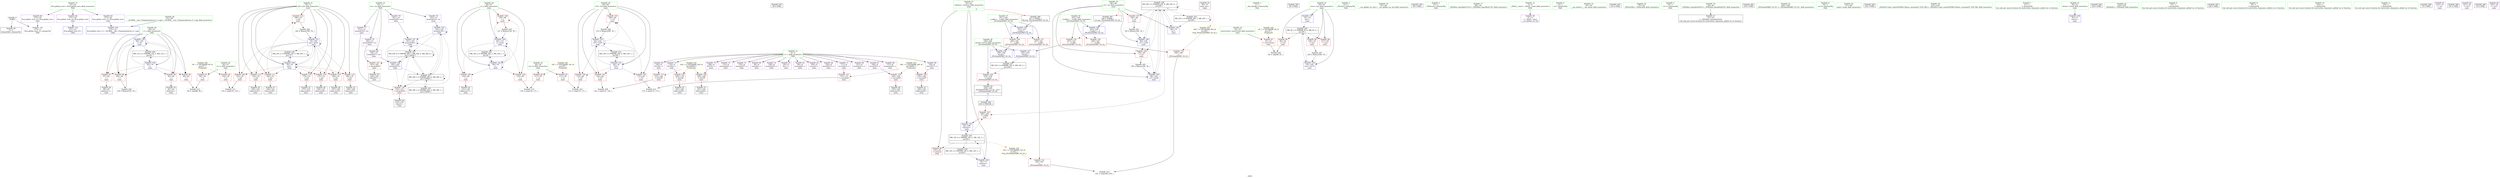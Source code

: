 digraph "SVFG" {
	label="SVFG";

	Node0x5632df4bfc20 [shape=record,color=grey,label="{NodeID: 0\nNullPtr}"];
	Node0x5632df4bfc20 -> Node0x5632df4dbdc0[style=solid];
	Node0x5632df4bfc20 -> Node0x5632df4e2c80[style=solid];
	Node0x5632df4dc570 [shape=record,color=red,label="{NodeID: 97\n97\<--60\n\<--i\nmain\n}"];
	Node0x5632df4dc570 -> Node0x5632df4dc160[style=solid];
	Node0x5632df4da710 [shape=record,color=green,label="{NodeID: 14\n10\<--11\nvis\<--vis_field_insensitive\nGlob }"];
	Node0x5632df4da710 -> Node0x5632df4deb80[style=solid];
	Node0x5632df4da710 -> Node0x5632df4dec50[style=solid];
	Node0x5632df4da710 -> Node0x5632df4ded20[style=solid];
	Node0x5632df4da710 -> Node0x5632df4dedf0[style=solid];
	Node0x5632df4da710 -> Node0x5632df4deec0[style=solid];
	Node0x5632df4dd0d0 [shape=record,color=red,label="{NodeID: 111\n145\<--70\n\<--j22\nmain\n}"];
	Node0x5632df4dd0d0 -> Node0x5632df4dc3d0[style=solid];
	Node0x5632df4db310 [shape=record,color=green,label="{NodeID: 28\n64\<--65\ni10\<--i10_field_insensitive\nmain\n}"];
	Node0x5632df4db310 -> Node0x5632df4dc7e0[style=solid];
	Node0x5632df4db310 -> Node0x5632df4dc8b0[style=solid];
	Node0x5632df4db310 -> Node0x5632df4dc980[style=solid];
	Node0x5632df4db310 -> Node0x5632df4dca50[style=solid];
	Node0x5632df4db310 -> Node0x5632df4e3190[style=solid];
	Node0x5632df4db310 -> Node0x5632df4e3b50[style=solid];
	Node0x5632df507060 [shape=record,color=black,label="{NodeID: 291\n84 = PHI()\n}"];
	Node0x5632df4e7e90 [shape=record,color=grey,label="{NodeID: 208\n143 = cmp(141, 142, )\n}"];
	Node0x5632df4e2400 [shape=record,color=red,label="{NodeID: 125\n206\<--203\n\<--call63\nmain\n}"];
	Node0x5632df4e2400 -> Node0x5632df4e3a80[style=solid];
	Node0x5632df4dbfc0 [shape=record,color=black,label="{NodeID: 42\n49\<--73\nmain_ret\<--\nmain\n}"];
	Node0x5632df4e2ff0 [shape=record,color=blue,label="{NodeID: 139\n60\<--104\ni\<--inc\nmain\n}"];
	Node0x5632df4e2ff0 -> Node0x5632df4dfb80[style=dashed];
	Node0x5632df4e2ff0 -> Node0x5632df4dc4a0[style=dashed];
	Node0x5632df4e2ff0 -> Node0x5632df4dc570[style=dashed];
	Node0x5632df4e2ff0 -> Node0x5632df4dc640[style=dashed];
	Node0x5632df4e2ff0 -> Node0x5632df4e2ff0[style=dashed];
	Node0x5632df4e2ff0 -> Node0x5632df4f3600[style=dashed];
	Node0x5632df4ddb40 [shape=record,color=black,label="{NodeID: 56\n187\<--186\nidxprom53\<--\nmain\n}"];
	Node0x5632df4e3b50 [shape=record,color=blue,label="{NodeID: 153\n64\<--210\ni10\<--inc65\nmain\n}"];
	Node0x5632df4e3b50 -> Node0x5632df4dc7e0[style=dashed];
	Node0x5632df4e3b50 -> Node0x5632df4dc8b0[style=dashed];
	Node0x5632df4e3b50 -> Node0x5632df4dc980[style=dashed];
	Node0x5632df4e3b50 -> Node0x5632df4dca50[style=dashed];
	Node0x5632df4e3b50 -> Node0x5632df4e3b50[style=dashed];
	Node0x5632df4e3b50 -> Node0x5632df4f4000[style=dashed];
	Node0x5632df4de6a0 [shape=record,color=purple,label="{NodeID: 70\n170\<--8\narrayidx42\<--v\nmain\n}"];
	Node0x5632df4df200 [shape=record,color=purple,label="{NodeID: 84\n271\<--20\nllvm.global_ctors_0\<--llvm.global_ctors\nGlob }"];
	Node0x5632df4df200 -> Node0x5632df4e2a80[style=solid];
	Node0x5632df4c02e0 [shape=record,color=green,label="{NodeID: 1\n7\<--1\n__dso_handle\<--dummyObj\nGlob }"];
	Node0x5632df4dc640 [shape=record,color=red,label="{NodeID: 98\n103\<--60\n\<--i\nmain\n}"];
	Node0x5632df4dc640 -> Node0x5632df4e0870[style=solid];
	Node0x5632df4da7a0 [shape=record,color=green,label="{NodeID: 15\n20\<--24\nllvm.global_ctors\<--llvm.global_ctors_field_insensitive\nGlob }"];
	Node0x5632df4da7a0 -> Node0x5632df4df200[style=solid];
	Node0x5632df4da7a0 -> Node0x5632df4df300[style=solid];
	Node0x5632df4da7a0 -> Node0x5632df4df400[style=solid];
	Node0x5632df4dd1a0 [shape=record,color=red,label="{NodeID: 112\n155\<--70\n\<--j22\nmain\n}"];
	Node0x5632df4dd1a0 -> Node0x5632df4dd660[style=solid];
	Node0x5632df4db3e0 [shape=record,color=green,label="{NodeID: 29\n66\<--67\nj\<--j_field_insensitive\nmain\n}"];
	Node0x5632df4db3e0 -> Node0x5632df4dcb20[style=solid];
	Node0x5632df4db3e0 -> Node0x5632df4dcbf0[style=solid];
	Node0x5632df4db3e0 -> Node0x5632df4dccc0[style=solid];
	Node0x5632df4db3e0 -> Node0x5632df4e3260[style=solid];
	Node0x5632df4db3e0 -> Node0x5632df4e3400[style=solid];
	Node0x5632df5071c0 [shape=record,color=black,label="{NodeID: 292\n85 = PHI()\n}"];
	Node0x5632df4e8010 [shape=record,color=grey,label="{NodeID: 209\n82 = cmp(80, 81, )\n}"];
	Node0x5632df4e24d0 [shape=record,color=red,label="{NodeID: 126\n259\<--239\n\<--retval\n_ZSt3maxIiERKT_S2_S2_\n}"];
	Node0x5632df4e24d0 -> Node0x5632df4ddce0[style=solid];
	Node0x5632df4dc090 [shape=record,color=black,label="{NodeID: 43\n93\<--92\nidxprom\<--\nmain\n}"];
	Node0x5632df4e30c0 [shape=record,color=blue,label="{NodeID: 140\n62\<--73\nsolution\<--\nmain\n}"];
	Node0x5632df4e30c0 -> Node0x5632df4ef500[style=dashed];
	Node0x5632df4ddc10 [shape=record,color=black,label="{NodeID: 57\n191\<--190\nidxprom56\<--\nmain\n}"];
	Node0x5632df4f5e00 [shape=record,color=black,label="{NodeID: 237\nMR_32V_3 = PHI(MR_32V_4, MR_32V_2, )\npts\{240 \}\n}"];
	Node0x5632df4f5e00 -> Node0x5632df4e24d0[style=dashed];
	Node0x5632df4e3c20 [shape=record,color=blue,label="{NodeID: 154\n54\<--229\ntest\<--inc73\nmain\n}"];
	Node0x5632df4e3c20 -> Node0x5632df4f3100[style=dashed];
	Node0x5632df4de770 [shape=record,color=purple,label="{NodeID: 71\n171\<--8\nsecond43\<--v\nmain\n}"];
	Node0x5632df4de770 -> Node0x5632df4e20c0[style=solid];
	Node0x5632df4df300 [shape=record,color=purple,label="{NodeID: 85\n272\<--20\nllvm.global_ctors_1\<--llvm.global_ctors\nGlob }"];
	Node0x5632df4df300 -> Node0x5632df4e2b80[style=solid];
	Node0x5632df4c0370 [shape=record,color=green,label="{NodeID: 2\n12\<--1\n_ZSt3cin\<--dummyObj\nGlob }"];
	Node0x5632df4dc710 [shape=record,color=red,label="{NodeID: 99\n223\<--62\n\<--solution\nmain\n}"];
	Node0x5632df4da860 [shape=record,color=green,label="{NodeID: 16\n25\<--26\n__cxx_global_var_init\<--__cxx_global_var_init_field_insensitive\n}"];
	Node0x5632df4dd270 [shape=record,color=red,label="{NodeID: 113\n168\<--70\n\<--j22\nmain\n}"];
	Node0x5632df4dd270 -> Node0x5632df4dd800[style=solid];
	Node0x5632df4db4b0 [shape=record,color=green,label="{NodeID: 30\n68\<--69\ncrt\<--crt_field_insensitive\nmain\n|{|<s5>8}}"];
	Node0x5632df4db4b0 -> Node0x5632df4dcd90[style=solid];
	Node0x5632df4db4b0 -> Node0x5632df4dce60[style=solid];
	Node0x5632df4db4b0 -> Node0x5632df4e34d0[style=solid];
	Node0x5632df4db4b0 -> Node0x5632df4e3740[style=solid];
	Node0x5632df4db4b0 -> Node0x5632df4e38e0[style=solid];
	Node0x5632df4db4b0:s5 -> Node0x5632df506810[style=solid,color=red];
	Node0x5632df507290 [shape=record,color=black,label="{NodeID: 293\n96 = PHI()\n}"];
	Node0x5632df4e8190 [shape=record,color=grey,label="{NodeID: 210\n112 = cmp(110, 111, )\n}"];
	Node0x5632df4e25a0 [shape=record,color=red,label="{NodeID: 127\n247\<--241\n\<--__a.addr\n_ZSt3maxIiERKT_S2_S2_\n}"];
	Node0x5632df4e25a0 -> Node0x5632df4e28e0[style=solid];
	Node0x5632df4dc160 [shape=record,color=black,label="{NodeID: 44\n98\<--97\nidxprom7\<--\nmain\n}"];
	Node0x5632df4e3190 [shape=record,color=blue,label="{NodeID: 141\n64\<--78\ni10\<--\nmain\n}"];
	Node0x5632df4e3190 -> Node0x5632df4dc7e0[style=dashed];
	Node0x5632df4e3190 -> Node0x5632df4dc8b0[style=dashed];
	Node0x5632df4e3190 -> Node0x5632df4dc980[style=dashed];
	Node0x5632df4e3190 -> Node0x5632df4dca50[style=dashed];
	Node0x5632df4e3190 -> Node0x5632df4e3b50[style=dashed];
	Node0x5632df4e3190 -> Node0x5632df4f4000[style=dashed];
	Node0x5632df4ddce0 [shape=record,color=black,label="{NodeID: 58\n236\<--259\n_ZSt3maxIiERKT_S2_S2__ret\<--\n_ZSt3maxIiERKT_S2_S2_\n|{<s0>8}}"];
	Node0x5632df4ddce0:s0 -> Node0x5632df5073c0[style=solid,color=blue];
	Node0x5632df4f6300 [shape=record,color=black,label="{NodeID: 238\nMR_20V_5 = PHI(MR_20V_9, MR_20V_4, )\npts\{69 \}\n|{|<s8>8}}"];
	Node0x5632df4f6300 -> Node0x5632df4dcd90[style=dashed];
	Node0x5632df4f6300 -> Node0x5632df4dce60[style=dashed];
	Node0x5632df4f6300 -> Node0x5632df4e2400[style=dashed];
	Node0x5632df4f6300 -> Node0x5632df4e34d0[style=dashed];
	Node0x5632df4f6300 -> Node0x5632df4e3740[style=dashed];
	Node0x5632df4f6300 -> Node0x5632df4e38e0[style=dashed];
	Node0x5632df4f6300 -> Node0x5632df4f4a00[style=dashed];
	Node0x5632df4f6300 -> Node0x5632df4f6300[style=dashed];
	Node0x5632df4f6300:s8 -> Node0x5632df4f9090[style=dashed,color=red];
	Node0x5632df4e3cf0 [shape=record,color=blue,label="{NodeID: 155\n241\<--237\n__a.addr\<--__a\n_ZSt3maxIiERKT_S2_S2_\n}"];
	Node0x5632df4e3cf0 -> Node0x5632df4e25a0[style=dashed];
	Node0x5632df4e3cf0 -> Node0x5632df4e2670[style=dashed];
	Node0x5632df4de840 [shape=record,color=purple,label="{NodeID: 72\n178\<--8\narrayidx47\<--v\nmain\n}"];
	Node0x5632df4f8df0 [shape=record,color=yellow,style=double,label="{NodeID: 252\n24V_1 = ENCHI(MR_24V_0)\npts\{90000 \}\nFun[main]}"];
	Node0x5632df4f8df0 -> Node0x5632df4e1d80[style=dashed];
	Node0x5632df4f8df0 -> Node0x5632df4e2190[style=dashed];
	Node0x5632df4f8df0 -> Node0x5632df4e2330[style=dashed];
	Node0x5632df4df400 [shape=record,color=purple,label="{NodeID: 86\n273\<--20\nllvm.global_ctors_2\<--llvm.global_ctors\nGlob }"];
	Node0x5632df4df400 -> Node0x5632df4e2c80[style=solid];
	Node0x5632df4c0070 [shape=record,color=green,label="{NodeID: 3\n13\<--1\n_ZSt4cout\<--dummyObj\nGlob }"];
	Node0x5632df4dc7e0 [shape=record,color=red,label="{NodeID: 100\n110\<--64\n\<--i10\nmain\n}"];
	Node0x5632df4dc7e0 -> Node0x5632df4e8190[style=solid];
	Node0x5632df4da960 [shape=record,color=green,label="{NodeID: 17\n29\<--30\n_ZNSt8ios_base4InitC1Ev\<--_ZNSt8ios_base4InitC1Ev_field_insensitive\n}"];
	Node0x5632df4dd340 [shape=record,color=red,label="{NodeID: 114\n176\<--70\n\<--j22\nmain\n}"];
	Node0x5632df4dd340 -> Node0x5632df4dd8d0[style=solid];
	Node0x5632df4db580 [shape=record,color=green,label="{NodeID: 31\n70\<--71\nj22\<--j22_field_insensitive\nmain\n}"];
	Node0x5632df4db580 -> Node0x5632df4dcf30[style=solid];
	Node0x5632df4db580 -> Node0x5632df4dd000[style=solid];
	Node0x5632df4db580 -> Node0x5632df4dd0d0[style=solid];
	Node0x5632df4db580 -> Node0x5632df4dd1a0[style=solid];
	Node0x5632df4db580 -> Node0x5632df4dd270[style=solid];
	Node0x5632df4db580 -> Node0x5632df4dd340[style=solid];
	Node0x5632df4db580 -> Node0x5632df4dd410[style=solid];
	Node0x5632df4db580 -> Node0x5632df4e1cb0[style=solid];
	Node0x5632df4db580 -> Node0x5632df4e35a0[style=solid];
	Node0x5632df4db580 -> Node0x5632df4e39b0[style=solid];
	Node0x5632df5073c0 [shape=record,color=black,label="{NodeID: 294\n203 = PHI(236, )\n}"];
	Node0x5632df5073c0 -> Node0x5632df4e2400[style=solid];
	Node0x5632df4e8310 [shape=record,color=grey,label="{NodeID: 211\n135 = cmp(133, 134, )\n}"];
	Node0x5632df4e2670 [shape=record,color=red,label="{NodeID: 128\n256\<--241\n\<--__a.addr\n_ZSt3maxIiERKT_S2_S2_\n}"];
	Node0x5632df4e2670 -> Node0x5632df4e3f60[style=solid];
	Node0x5632df4dc230 [shape=record,color=black,label="{NodeID: 45\n121\<--120\nidxprom17\<--\nmain\n}"];
	Node0x5632df4e3260 [shape=record,color=blue,label="{NodeID: 142\n66\<--78\nj\<--\nmain\n}"];
	Node0x5632df4e3260 -> Node0x5632df4dcb20[style=dashed];
	Node0x5632df4e3260 -> Node0x5632df4dcbf0[style=dashed];
	Node0x5632df4e3260 -> Node0x5632df4dccc0[style=dashed];
	Node0x5632df4e3260 -> Node0x5632df4e3260[style=dashed];
	Node0x5632df4e3260 -> Node0x5632df4e3400[style=dashed];
	Node0x5632df4e3260 -> Node0x5632df4f4500[style=dashed];
	Node0x5632df4dddb0 [shape=record,color=purple,label="{NodeID: 59\n31\<--4\n\<--_ZStL8__ioinit\n__cxx_global_var_init\n}"];
	Node0x5632df4e3dc0 [shape=record,color=blue,label="{NodeID: 156\n243\<--238\n__b.addr\<--__b\n_ZSt3maxIiERKT_S2_S2_\n}"];
	Node0x5632df4e3dc0 -> Node0x5632df4e2740[style=dashed];
	Node0x5632df4e3dc0 -> Node0x5632df4e2810[style=dashed];
	Node0x5632df4de910 [shape=record,color=purple,label="{NodeID: 73\n179\<--8\nfirst48\<--v\nmain\n}"];
	Node0x5632df4de910 -> Node0x5632df4e2190[style=solid];
	Node0x5632df4f8ed0 [shape=record,color=yellow,style=double,label="{NodeID: 253\n26V_1 = ENCHI(MR_26V_0)\npts\{90001 \}\nFun[main]}"];
	Node0x5632df4f8ed0 -> Node0x5632df4e1e50[style=dashed];
	Node0x5632df4f8ed0 -> Node0x5632df4e1ff0[style=dashed];
	Node0x5632df4f8ed0 -> Node0x5632df4e20c0[style=dashed];
	Node0x5632df4df500 [shape=record,color=red,label="{NodeID: 87\n81\<--52\n\<--testsCount\nmain\n}"];
	Node0x5632df4df500 -> Node0x5632df4e8010[style=solid];
	Node0x5632df4c0100 [shape=record,color=green,label="{NodeID: 4\n14\<--1\n.str\<--dummyObj\nGlob }"];
	Node0x5632df4dc8b0 [shape=record,color=red,label="{NodeID: 101\n142\<--64\n\<--i10\nmain\n}"];
	Node0x5632df4dc8b0 -> Node0x5632df4e7e90[style=solid];
	Node0x5632df4daa60 [shape=record,color=green,label="{NodeID: 18\n35\<--36\n__cxa_atexit\<--__cxa_atexit_field_insensitive\n}"];
	Node0x5632df274340 [shape=record,color=black,label="{NodeID: 281\n214 = PHI()\n}"];
	Node0x5632df4dd410 [shape=record,color=red,label="{NodeID: 115\n186\<--70\n\<--j22\nmain\n}"];
	Node0x5632df4dd410 -> Node0x5632df4ddb40[style=solid];
	Node0x5632df4db650 [shape=record,color=green,label="{NodeID: 32\n75\<--76\n_ZNSirsERi\<--_ZNSirsERi_field_insensitive\n}"];
	Node0x5632df4e8490 [shape=record,color=grey,label="{NodeID: 212\n174 = cmp(172, 173, )\n}"];
	Node0x5632df4e2740 [shape=record,color=red,label="{NodeID: 129\n249\<--243\n\<--__b.addr\n_ZSt3maxIiERKT_S2_S2_\n}"];
	Node0x5632df4e2740 -> Node0x5632df4e29b0[style=solid];
	Node0x5632df4dc300 [shape=record,color=black,label="{NodeID: 46\n138\<--137\nidxprom26\<--\nmain\n}"];
	Node0x5632df4e3330 [shape=record,color=blue,label="{NodeID: 143\n122\<--124\narrayidx18\<--\nmain\n}"];
	Node0x5632df4e3330 -> Node0x5632df4e1f20[style=dashed];
	Node0x5632df4e3330 -> Node0x5632df4e3330[style=dashed];
	Node0x5632df4e3330 -> Node0x5632df4e3670[style=dashed];
	Node0x5632df4e3330 -> Node0x5632df4f0e00[style=dashed];
	Node0x5632df4e3330 -> Node0x5632df4f2c00[style=dashed];
	Node0x5632df4dde80 [shape=record,color=purple,label="{NodeID: 60\n94\<--8\narrayidx\<--v\nmain\n}"];
	Node0x5632df4e3e90 [shape=record,color=blue,label="{NodeID: 157\n239\<--253\nretval\<--\n_ZSt3maxIiERKT_S2_S2_\n}"];
	Node0x5632df4e3e90 -> Node0x5632df4f5e00[style=dashed];
	Node0x5632df4de9e0 [shape=record,color=purple,label="{NodeID: 74\n188\<--8\narrayidx54\<--v\nmain\n}"];
	Node0x5632df4df5d0 [shape=record,color=red,label="{NodeID: 88\n80\<--54\n\<--test\nmain\n}"];
	Node0x5632df4df5d0 -> Node0x5632df4e8010[style=solid];
	Node0x5632df4c1300 [shape=record,color=green,label="{NodeID: 5\n16\<--1\n.str.1\<--dummyObj\nGlob }"];
	Node0x5632df4dc980 [shape=record,color=red,label="{NodeID: 102\n173\<--64\n\<--i10\nmain\n}"];
	Node0x5632df4dc980 -> Node0x5632df4e8490[style=solid];
	Node0x5632df4dab60 [shape=record,color=green,label="{NodeID: 19\n34\<--40\n_ZNSt8ios_base4InitD1Ev\<--_ZNSt8ios_base4InitD1Ev_field_insensitive\n}"];
	Node0x5632df4dab60 -> Node0x5632df4dbec0[style=solid];
	Node0x5632df5059a0 [shape=record,color=black,label="{NodeID: 282\n218 = PHI()\n}"];
	Node0x5632df4e1cb0 [shape=record,color=red,label="{NodeID: 116\n199\<--70\n\<--j22\nmain\n}"];
	Node0x5632df4e1cb0 -> Node0x5632df4e0b70[style=solid];
	Node0x5632df4db750 [shape=record,color=green,label="{NodeID: 33\n204\<--205\n_ZSt3maxIiERKT_S2_S2_\<--_ZSt3maxIiERKT_S2_S2__field_insensitive\n}"];
	Node0x5632df4e8610 [shape=record,color=grey,label="{NodeID: 213\n90 = cmp(88, 89, )\n}"];
	Node0x5632df4e2810 [shape=record,color=red,label="{NodeID: 130\n253\<--243\n\<--__b.addr\n_ZSt3maxIiERKT_S2_S2_\n}"];
	Node0x5632df4e2810 -> Node0x5632df4e3e90[style=solid];
	Node0x5632df4dc3d0 [shape=record,color=black,label="{NodeID: 47\n146\<--145\nidxprom30\<--\nmain\n}"];
	Node0x5632df4f2c00 [shape=record,color=black,label="{NodeID: 227\nMR_28V_8 = PHI(MR_28V_7, MR_28V_6, MR_28V_6, )\npts\{110000 \}\n}"];
	Node0x5632df4f2c00 -> Node0x5632df4e1f20[style=dashed];
	Node0x5632df4f2c00 -> Node0x5632df4e2260[style=dashed];
	Node0x5632df4f2c00 -> Node0x5632df4e3670[style=dashed];
	Node0x5632df4f2c00 -> Node0x5632df4e3810[style=dashed];
	Node0x5632df4f2c00 -> Node0x5632df4f0e00[style=dashed];
	Node0x5632df4f2c00 -> Node0x5632df4f2c00[style=dashed];
	Node0x5632df4e3400 [shape=record,color=blue,label="{NodeID: 144\n66\<--127\nj\<--inc20\nmain\n}"];
	Node0x5632df4e3400 -> Node0x5632df4dcb20[style=dashed];
	Node0x5632df4e3400 -> Node0x5632df4dcbf0[style=dashed];
	Node0x5632df4e3400 -> Node0x5632df4dccc0[style=dashed];
	Node0x5632df4e3400 -> Node0x5632df4e3260[style=dashed];
	Node0x5632df4e3400 -> Node0x5632df4e3400[style=dashed];
	Node0x5632df4e3400 -> Node0x5632df4f4500[style=dashed];
	Node0x5632df4ddf50 [shape=record,color=purple,label="{NodeID: 61\n95\<--8\nfirst\<--v\nmain\n}"];
	Node0x5632df4e3f60 [shape=record,color=blue,label="{NodeID: 158\n239\<--256\nretval\<--\n_ZSt3maxIiERKT_S2_S2_\n}"];
	Node0x5632df4e3f60 -> Node0x5632df4f5e00[style=dashed];
	Node0x5632df4deab0 [shape=record,color=purple,label="{NodeID: 75\n189\<--8\nfirst55\<--v\nmain\n}"];
	Node0x5632df4deab0 -> Node0x5632df4e2330[style=solid];
	Node0x5632df4f9090 [shape=record,color=yellow,style=double,label="{NodeID: 255\n20V_1 = ENCHI(MR_20V_0)\npts\{69 \}\nFun[_ZSt3maxIiERKT_S2_S2_]}"];
	Node0x5632df4f9090 -> Node0x5632df4e29b0[style=dashed];
	Node0x5632df4df6a0 [shape=record,color=red,label="{NodeID: 89\n217\<--54\n\<--test\nmain\n}"];
	Node0x5632df4c1390 [shape=record,color=green,label="{NodeID: 6\n18\<--1\n.str.2\<--dummyObj\nGlob }"];
	Node0x5632df4dca50 [shape=record,color=red,label="{NodeID: 103\n209\<--64\n\<--i10\nmain\n}"];
	Node0x5632df4dca50 -> Node0x5632df4e7b90[style=solid];
	Node0x5632df4dac60 [shape=record,color=green,label="{NodeID: 20\n47\<--48\nmain\<--main_field_insensitive\n}"];
	Node0x5632df506380 [shape=record,color=black,label="{NodeID: 283\n222 = PHI()\n}"];
	Node0x5632df4e1d80 [shape=record,color=red,label="{NodeID: 117\n141\<--140\n\<--first28\nmain\n}"];
	Node0x5632df4e1d80 -> Node0x5632df4e7e90[style=solid];
	Node0x5632df4db850 [shape=record,color=green,label="{NodeID: 34\n215\<--216\n_ZStlsISt11char_traitsIcEERSt13basic_ostreamIcT_ES5_PKc\<--_ZStlsISt11char_traitsIcEERSt13basic_ostreamIcT_ES5_PKc_field_insensitive\n}"];
	Node0x5632df4e8790 [shape=record,color=grey,label="{NodeID: 214\n118 = cmp(116, 117, )\n}"];
	Node0x5632df4e28e0 [shape=record,color=red,label="{NodeID: 131\n248\<--247\n\<--\n_ZSt3maxIiERKT_S2_S2_\n}"];
	Node0x5632df4e28e0 -> Node0x5632df4e8910[style=solid];
	Node0x5632df4dd4c0 [shape=record,color=black,label="{NodeID: 48\n150\<--149\nidxprom33\<--\nmain\n}"];
	Node0x5632df4f3100 [shape=record,color=black,label="{NodeID: 228\nMR_6V_3 = PHI(MR_6V_4, MR_6V_2, )\npts\{55 \}\n}"];
	Node0x5632df4f3100 -> Node0x5632df4df5d0[style=dashed];
	Node0x5632df4f3100 -> Node0x5632df4df6a0[style=dashed];
	Node0x5632df4f3100 -> Node0x5632df4df770[style=dashed];
	Node0x5632df4f3100 -> Node0x5632df4e3c20[style=dashed];
	Node0x5632df4e34d0 [shape=record,color=blue,label="{NodeID: 145\n68\<--73\ncrt\<--\nmain\n}"];
	Node0x5632df4e34d0 -> Node0x5632df4f6300[style=dashed];
	Node0x5632df4de020 [shape=record,color=purple,label="{NodeID: 62\n99\<--8\narrayidx8\<--v\nmain\n}"];
	Node0x5632df4f8530 [shape=record,color=yellow,style=double,label="{NodeID: 242\n4V_1 = ENCHI(MR_4V_0)\npts\{53 \}\nFun[main]}"];
	Node0x5632df4f8530 -> Node0x5632df4df500[style=dashed];
	Node0x5632df4deb80 [shape=record,color=purple,label="{NodeID: 76\n122\<--10\narrayidx18\<--vis\nmain\n}"];
	Node0x5632df4deb80 -> Node0x5632df4e3330[style=solid];
	Node0x5632df4df770 [shape=record,color=red,label="{NodeID: 90\n228\<--54\n\<--test\nmain\n}"];
	Node0x5632df4df770 -> Node0x5632df4e7d10[style=solid];
	Node0x5632df4c1420 [shape=record,color=green,label="{NodeID: 7\n21\<--1\n\<--dummyObj\nCan only get source location for instruction, argument, global var or function.}"];
	Node0x5632df4dcb20 [shape=record,color=red,label="{NodeID: 104\n116\<--66\n\<--j\nmain\n}"];
	Node0x5632df4dcb20 -> Node0x5632df4e8790[style=solid];
	Node0x5632df4dad60 [shape=record,color=green,label="{NodeID: 21\n50\<--51\nretval\<--retval_field_insensitive\nmain\n}"];
	Node0x5632df4dad60 -> Node0x5632df4e2d80[style=solid];
	Node0x5632df506480 [shape=record,color=black,label="{NodeID: 284\n224 = PHI()\n}"];
	Node0x5632df4e06f0 [shape=record,color=grey,label="{NodeID: 201\n165 = Binary(164, 78, )\n}"];
	Node0x5632df4e06f0 -> Node0x5632df4e3740[style=solid];
	Node0x5632df4e1e50 [shape=record,color=red,label="{NodeID: 118\n149\<--148\n\<--second32\nmain\n}"];
	Node0x5632df4e1e50 -> Node0x5632df4dd4c0[style=solid];
	Node0x5632df4db950 [shape=record,color=green,label="{NodeID: 35\n219\<--220\n_ZNSolsEi\<--_ZNSolsEi_field_insensitive\n}"];
	Node0x5632df4e8910 [shape=record,color=grey,label="{NodeID: 215\n251 = cmp(248, 250, )\n}"];
	Node0x5632df4e29b0 [shape=record,color=red,label="{NodeID: 132\n250\<--249\n\<--\n_ZSt3maxIiERKT_S2_S2_\n}"];
	Node0x5632df4e29b0 -> Node0x5632df4e8910[style=solid];
	Node0x5632df4dd590 [shape=record,color=black,label="{NodeID: 49\n153\<--152\ntobool\<--\nmain\n}"];
	Node0x5632df4f3600 [shape=record,color=black,label="{NodeID: 229\nMR_12V_2 = PHI(MR_12V_4, MR_12V_1, )\npts\{61 \}\n}"];
	Node0x5632df4f3600 -> Node0x5632df4e2f20[style=dashed];
	Node0x5632df4e35a0 [shape=record,color=blue,label="{NodeID: 146\n70\<--78\nj22\<--\nmain\n}"];
	Node0x5632df4e35a0 -> Node0x5632df4dcf30[style=dashed];
	Node0x5632df4e35a0 -> Node0x5632df4dd000[style=dashed];
	Node0x5632df4e35a0 -> Node0x5632df4dd0d0[style=dashed];
	Node0x5632df4e35a0 -> Node0x5632df4dd1a0[style=dashed];
	Node0x5632df4e35a0 -> Node0x5632df4dd270[style=dashed];
	Node0x5632df4e35a0 -> Node0x5632df4dd340[style=dashed];
	Node0x5632df4e35a0 -> Node0x5632df4dd410[style=dashed];
	Node0x5632df4e35a0 -> Node0x5632df4e1cb0[style=dashed];
	Node0x5632df4e35a0 -> Node0x5632df4e35a0[style=dashed];
	Node0x5632df4e35a0 -> Node0x5632df4e39b0[style=dashed];
	Node0x5632df4e35a0 -> Node0x5632df4f4f00[style=dashed];
	Node0x5632df4de0f0 [shape=record,color=purple,label="{NodeID: 63\n100\<--8\nsecond\<--v\nmain\n}"];
	Node0x5632df4dec50 [shape=record,color=purple,label="{NodeID: 77\n151\<--10\narrayidx34\<--vis\nmain\n}"];
	Node0x5632df4dec50 -> Node0x5632df4e1f20[style=solid];
	Node0x5632df4df840 [shape=record,color=red,label="{NodeID: 91\n89\<--56\n\<--n\nmain\n}"];
	Node0x5632df4df840 -> Node0x5632df4e8610[style=solid];
	Node0x5632df4c14b0 [shape=record,color=green,label="{NodeID: 8\n73\<--1\n\<--dummyObj\nCan only get source location for instruction, argument, global var or function.}"];
	Node0x5632df4dcbf0 [shape=record,color=red,label="{NodeID: 105\n120\<--66\n\<--j\nmain\n}"];
	Node0x5632df4dcbf0 -> Node0x5632df4dc230[style=solid];
	Node0x5632df4dae30 [shape=record,color=green,label="{NodeID: 22\n52\<--53\ntestsCount\<--testsCount_field_insensitive\nmain\n}"];
	Node0x5632df4dae30 -> Node0x5632df4df500[style=solid];
	Node0x5632df506580 [shape=record,color=black,label="{NodeID: 285\n226 = PHI()\n}"];
	Node0x5632df4e0870 [shape=record,color=grey,label="{NodeID: 202\n104 = Binary(103, 78, )\n}"];
	Node0x5632df4e0870 -> Node0x5632df4e2ff0[style=solid];
	Node0x5632df4e1f20 [shape=record,color=red,label="{NodeID: 119\n152\<--151\n\<--arrayidx34\nmain\n}"];
	Node0x5632df4e1f20 -> Node0x5632df4dd590[style=solid];
	Node0x5632df4dba50 [shape=record,color=green,label="{NodeID: 36\n239\<--240\nretval\<--retval_field_insensitive\n_ZSt3maxIiERKT_S2_S2_\n}"];
	Node0x5632df4dba50 -> Node0x5632df4e24d0[style=solid];
	Node0x5632df4dba50 -> Node0x5632df4e3e90[style=solid];
	Node0x5632df4dba50 -> Node0x5632df4e3f60[style=solid];
	Node0x5632df4ef500 [shape=record,color=black,label="{NodeID: 216\nMR_14V_4 = PHI(MR_14V_5, MR_14V_3, )\npts\{63 \}\n|{|<s4>8}}"];
	Node0x5632df4ef500 -> Node0x5632df4dc710[style=dashed];
	Node0x5632df4ef500 -> Node0x5632df4e2400[style=dashed];
	Node0x5632df4ef500 -> Node0x5632df4e3a80[style=dashed];
	Node0x5632df4ef500 -> Node0x5632df4f3b00[style=dashed];
	Node0x5632df4ef500:s4 -> Node0x5632df4f9470[style=dashed,color=red];
	Node0x5632df4e2a80 [shape=record,color=blue,label="{NodeID: 133\n271\<--21\nllvm.global_ctors_0\<--\nGlob }"];
	Node0x5632df4dd660 [shape=record,color=black,label="{NodeID: 50\n156\<--155\nidxprom35\<--\nmain\n}"];
	Node0x5632df4f3b00 [shape=record,color=black,label="{NodeID: 230\nMR_14V_2 = PHI(MR_14V_4, MR_14V_1, )\npts\{63 \}\n}"];
	Node0x5632df4f3b00 -> Node0x5632df4e30c0[style=dashed];
	Node0x5632df4e3670 [shape=record,color=blue,label="{NodeID: 147\n161\<--163\narrayidx39\<--\nmain\n}"];
	Node0x5632df4e3670 -> Node0x5632df4f2c00[style=dashed];
	Node0x5632df4de1c0 [shape=record,color=purple,label="{NodeID: 64\n139\<--8\narrayidx27\<--v\nmain\n}"];
	Node0x5632df4f86f0 [shape=record,color=yellow,style=double,label="{NodeID: 244\n8V_1 = ENCHI(MR_8V_0)\npts\{57 \}\nFun[main]}"];
	Node0x5632df4f86f0 -> Node0x5632df4df840[style=dashed];
	Node0x5632df4f86f0 -> Node0x5632df4df910[style=dashed];
	Node0x5632df4ded20 [shape=record,color=purple,label="{NodeID: 78\n161\<--10\narrayidx39\<--vis\nmain\n}"];
	Node0x5632df4ded20 -> Node0x5632df4e3670[style=solid];
	Node0x5632df4df910 [shape=record,color=red,label="{NodeID: 92\n134\<--56\n\<--n\nmain\n}"];
	Node0x5632df4df910 -> Node0x5632df4e8310[style=solid];
	Node0x5632df4da440 [shape=record,color=green,label="{NodeID: 9\n78\<--1\n\<--dummyObj\nCan only get source location for instruction, argument, global var or function.}"];
	Node0x5632df4dccc0 [shape=record,color=red,label="{NodeID: 106\n126\<--66\n\<--j\nmain\n}"];
	Node0x5632df4dccc0 -> Node0x5632df4e09f0[style=solid];
	Node0x5632df4daf00 [shape=record,color=green,label="{NodeID: 23\n54\<--55\ntest\<--test_field_insensitive\nmain\n}"];
	Node0x5632df4daf00 -> Node0x5632df4df5d0[style=solid];
	Node0x5632df4daf00 -> Node0x5632df4df6a0[style=solid];
	Node0x5632df4daf00 -> Node0x5632df4df770[style=solid];
	Node0x5632df4daf00 -> Node0x5632df4e2e50[style=solid];
	Node0x5632df4daf00 -> Node0x5632df4e3c20[style=solid];
	Node0x5632df506650 [shape=record,color=black,label="{NodeID: 286\n237 = PHI(62, )\n0th arg _ZSt3maxIiERKT_S2_S2_ }"];
	Node0x5632df506650 -> Node0x5632df4e3cf0[style=solid];
	Node0x5632df4e09f0 [shape=record,color=grey,label="{NodeID: 203\n127 = Binary(126, 78, )\n}"];
	Node0x5632df4e09f0 -> Node0x5632df4e3400[style=solid];
	Node0x5632df4e1ff0 [shape=record,color=red,label="{NodeID: 120\n159\<--158\n\<--second37\nmain\n}"];
	Node0x5632df4e1ff0 -> Node0x5632df4dd730[style=solid];
	Node0x5632df4dbb20 [shape=record,color=green,label="{NodeID: 37\n241\<--242\n__a.addr\<--__a.addr_field_insensitive\n_ZSt3maxIiERKT_S2_S2_\n}"];
	Node0x5632df4dbb20 -> Node0x5632df4e25a0[style=solid];
	Node0x5632df4dbb20 -> Node0x5632df4e2670[style=solid];
	Node0x5632df4dbb20 -> Node0x5632df4e3cf0[style=solid];
	Node0x5632df4e2b80 [shape=record,color=blue,label="{NodeID: 134\n272\<--22\nllvm.global_ctors_1\<--_GLOBAL__sub_I_Penguinsheaven_0_1.cpp\nGlob }"];
	Node0x5632df4dd730 [shape=record,color=black,label="{NodeID: 51\n160\<--159\nidxprom38\<--\nmain\n}"];
	Node0x5632df4f4000 [shape=record,color=black,label="{NodeID: 231\nMR_16V_2 = PHI(MR_16V_4, MR_16V_1, )\npts\{65 \}\n}"];
	Node0x5632df4f4000 -> Node0x5632df4e3190[style=dashed];
	Node0x5632df4e3740 [shape=record,color=blue,label="{NodeID: 148\n68\<--165\ncrt\<--inc40\nmain\n}"];
	Node0x5632df4e3740 -> Node0x5632df4dce60[style=dashed];
	Node0x5632df4e3740 -> Node0x5632df4e38e0[style=dashed];
	Node0x5632df4e3740 -> Node0x5632df4f6300[style=dashed];
	Node0x5632df4de290 [shape=record,color=purple,label="{NodeID: 65\n140\<--8\nfirst28\<--v\nmain\n}"];
	Node0x5632df4de290 -> Node0x5632df4e1d80[style=solid];
	Node0x5632df4f87d0 [shape=record,color=yellow,style=double,label="{NodeID: 245\n10V_1 = ENCHI(MR_10V_0)\npts\{59 \}\nFun[main]}"];
	Node0x5632df4f87d0 -> Node0x5632df4df9e0[style=dashed];
	Node0x5632df4f87d0 -> Node0x5632df4dfab0[style=dashed];
	Node0x5632df4dedf0 [shape=record,color=purple,label="{NodeID: 79\n182\<--10\narrayidx50\<--vis\nmain\n}"];
	Node0x5632df4dedf0 -> Node0x5632df4e2260[style=solid];
	Node0x5632df4f9470 [shape=record,color=yellow,style=double,label="{NodeID: 259\n14V_1 = ENCHI(MR_14V_0)\npts\{63 \}\nFun[_ZSt3maxIiERKT_S2_S2_]}"];
	Node0x5632df4f9470 -> Node0x5632df4e28e0[style=dashed];
	Node0x5632df4df9e0 [shape=record,color=red,label="{NodeID: 93\n111\<--58\n\<--m\nmain\n}"];
	Node0x5632df4df9e0 -> Node0x5632df4e8190[style=solid];
	Node0x5632df4da4d0 [shape=record,color=green,label="{NodeID: 10\n124\<--1\n\<--dummyObj\nCan only get source location for instruction, argument, global var or function.}"];
	Node0x5632df4dcd90 [shape=record,color=red,label="{NodeID: 107\n164\<--68\n\<--crt\nmain\n}"];
	Node0x5632df4dcd90 -> Node0x5632df4e06f0[style=solid];
	Node0x5632df4dafd0 [shape=record,color=green,label="{NodeID: 24\n56\<--57\nn\<--n_field_insensitive\nmain\n}"];
	Node0x5632df4dafd0 -> Node0x5632df4df840[style=solid];
	Node0x5632df4dafd0 -> Node0x5632df4df910[style=solid];
	Node0x5632df506810 [shape=record,color=black,label="{NodeID: 287\n238 = PHI(68, )\n1st arg _ZSt3maxIiERKT_S2_S2_ }"];
	Node0x5632df506810 -> Node0x5632df4e3dc0[style=solid];
	Node0x5632df4e0b70 [shape=record,color=grey,label="{NodeID: 204\n200 = Binary(199, 78, )\n}"];
	Node0x5632df4e0b70 -> Node0x5632df4e39b0[style=solid];
	Node0x5632df4e20c0 [shape=record,color=red,label="{NodeID: 121\n172\<--171\n\<--second43\nmain\n}"];
	Node0x5632df4e20c0 -> Node0x5632df4e8490[style=solid];
	Node0x5632df4dbbf0 [shape=record,color=green,label="{NodeID: 38\n243\<--244\n__b.addr\<--__b.addr_field_insensitive\n_ZSt3maxIiERKT_S2_S2_\n}"];
	Node0x5632df4dbbf0 -> Node0x5632df4e2740[style=solid];
	Node0x5632df4dbbf0 -> Node0x5632df4e2810[style=solid];
	Node0x5632df4dbbf0 -> Node0x5632df4e3dc0[style=solid];
	Node0x5632df4e2c80 [shape=record,color=blue, style = dotted,label="{NodeID: 135\n273\<--3\nllvm.global_ctors_2\<--dummyVal\nGlob }"];
	Node0x5632df4dd800 [shape=record,color=black,label="{NodeID: 52\n169\<--168\nidxprom41\<--\nmain\n}"];
	Node0x5632df4f4500 [shape=record,color=black,label="{NodeID: 232\nMR_18V_2 = PHI(MR_18V_3, MR_18V_1, )\npts\{67 \}\n}"];
	Node0x5632df4f4500 -> Node0x5632df4e3260[style=dashed];
	Node0x5632df4f4500 -> Node0x5632df4f4500[style=dashed];
	Node0x5632df4e3810 [shape=record,color=blue,label="{NodeID: 149\n192\<--163\narrayidx57\<--\nmain\n}"];
	Node0x5632df4e3810 -> Node0x5632df4e1f20[style=dashed];
	Node0x5632df4e3810 -> Node0x5632df4e3670[style=dashed];
	Node0x5632df4e3810 -> Node0x5632df4f0e00[style=dashed];
	Node0x5632df4e3810 -> Node0x5632df4f2c00[style=dashed];
	Node0x5632df4de360 [shape=record,color=purple,label="{NodeID: 66\n147\<--8\narrayidx31\<--v\nmain\n}"];
	Node0x5632df4deec0 [shape=record,color=purple,label="{NodeID: 80\n192\<--10\narrayidx57\<--vis\nmain\n}"];
	Node0x5632df4deec0 -> Node0x5632df4e3810[style=solid];
	Node0x5632df4dfab0 [shape=record,color=red,label="{NodeID: 94\n117\<--58\n\<--m\nmain\n}"];
	Node0x5632df4dfab0 -> Node0x5632df4e8790[style=solid];
	Node0x5632df4da560 [shape=record,color=green,label="{NodeID: 11\n163\<--1\n\<--dummyObj\nCan only get source location for instruction, argument, global var or function.}"];
	Node0x5632df4dce60 [shape=record,color=red,label="{NodeID: 108\n194\<--68\n\<--crt\nmain\n}"];
	Node0x5632df4dce60 -> Node0x5632df4e7a10[style=solid];
	Node0x5632df4db0a0 [shape=record,color=green,label="{NodeID: 25\n58\<--59\nm\<--m_field_insensitive\nmain\n}"];
	Node0x5632df4db0a0 -> Node0x5632df4df9e0[style=solid];
	Node0x5632df4db0a0 -> Node0x5632df4dfab0[style=solid];
	Node0x5632df506d60 [shape=record,color=black,label="{NodeID: 288\n74 = PHI()\n}"];
	Node0x5632df4e7a10 [shape=record,color=grey,label="{NodeID: 205\n195 = Binary(194, 78, )\n}"];
	Node0x5632df4e7a10 -> Node0x5632df4e38e0[style=solid];
	Node0x5632df4e2190 [shape=record,color=red,label="{NodeID: 122\n180\<--179\n\<--first48\nmain\n}"];
	Node0x5632df4e2190 -> Node0x5632df4dd9a0[style=solid];
	Node0x5632df4dbcc0 [shape=record,color=green,label="{NodeID: 39\n22\<--267\n_GLOBAL__sub_I_Penguinsheaven_0_1.cpp\<--_GLOBAL__sub_I_Penguinsheaven_0_1.cpp_field_insensitive\n}"];
	Node0x5632df4dbcc0 -> Node0x5632df4e2b80[style=solid];
	Node0x5632df4e2d80 [shape=record,color=blue,label="{NodeID: 136\n50\<--73\nretval\<--\nmain\n}"];
	Node0x5632df4dd8d0 [shape=record,color=black,label="{NodeID: 53\n177\<--176\nidxprom46\<--\nmain\n}"];
	Node0x5632df4f4a00 [shape=record,color=black,label="{NodeID: 233\nMR_20V_2 = PHI(MR_20V_3, MR_20V_1, )\npts\{69 \}\n}"];
	Node0x5632df4f4a00 -> Node0x5632df4e34d0[style=dashed];
	Node0x5632df4f4a00 -> Node0x5632df4f4a00[style=dashed];
	Node0x5632df4e38e0 [shape=record,color=blue,label="{NodeID: 150\n68\<--195\ncrt\<--inc58\nmain\n}"];
	Node0x5632df4e38e0 -> Node0x5632df4f6300[style=dashed];
	Node0x5632df4de430 [shape=record,color=purple,label="{NodeID: 67\n148\<--8\nsecond32\<--v\nmain\n}"];
	Node0x5632df4de430 -> Node0x5632df4e1e50[style=solid];
	Node0x5632df4def90 [shape=record,color=purple,label="{NodeID: 81\n213\<--14\n\<--.str\nmain\n}"];
	Node0x5632df4dfb80 [shape=record,color=red,label="{NodeID: 95\n88\<--60\n\<--i\nmain\n}"];
	Node0x5632df4dfb80 -> Node0x5632df4e8610[style=solid];
	Node0x5632df4da5f0 [shape=record,color=green,label="{NodeID: 12\n4\<--6\n_ZStL8__ioinit\<--_ZStL8__ioinit_field_insensitive\nGlob }"];
	Node0x5632df4da5f0 -> Node0x5632df4dddb0[style=solid];
	Node0x5632df4dcf30 [shape=record,color=red,label="{NodeID: 109\n133\<--70\n\<--j22\nmain\n}"];
	Node0x5632df4dcf30 -> Node0x5632df4e8310[style=solid];
	Node0x5632df4db170 [shape=record,color=green,label="{NodeID: 26\n60\<--61\ni\<--i_field_insensitive\nmain\n}"];
	Node0x5632df4db170 -> Node0x5632df4dfb80[style=solid];
	Node0x5632df4db170 -> Node0x5632df4dc4a0[style=solid];
	Node0x5632df4db170 -> Node0x5632df4dc570[style=solid];
	Node0x5632df4db170 -> Node0x5632df4dc640[style=solid];
	Node0x5632df4db170 -> Node0x5632df4e2f20[style=solid];
	Node0x5632df4db170 -> Node0x5632df4e2ff0[style=solid];
	Node0x5632df506e60 [shape=record,color=black,label="{NodeID: 289\n101 = PHI()\n}"];
	Node0x5632df4e7b90 [shape=record,color=grey,label="{NodeID: 206\n210 = Binary(209, 78, )\n}"];
	Node0x5632df4e7b90 -> Node0x5632df4e3b50[style=solid];
	Node0x5632df4e2260 [shape=record,color=red,label="{NodeID: 123\n183\<--182\n\<--arrayidx50\nmain\n}"];
	Node0x5632df4e2260 -> Node0x5632df4dda70[style=solid];
	Node0x5632df4dbdc0 [shape=record,color=black,label="{NodeID: 40\n2\<--3\ndummyVal\<--dummyVal\n}"];
	Node0x5632df4e2e50 [shape=record,color=blue,label="{NodeID: 137\n54\<--78\ntest\<--\nmain\n}"];
	Node0x5632df4e2e50 -> Node0x5632df4f3100[style=dashed];
	Node0x5632df4dd9a0 [shape=record,color=black,label="{NodeID: 54\n181\<--180\nidxprom49\<--\nmain\n}"];
	Node0x5632df4f4f00 [shape=record,color=black,label="{NodeID: 234\nMR_22V_2 = PHI(MR_22V_3, MR_22V_1, )\npts\{71 \}\n}"];
	Node0x5632df4f4f00 -> Node0x5632df4e35a0[style=dashed];
	Node0x5632df4f4f00 -> Node0x5632df4f4f00[style=dashed];
	Node0x5632df4e39b0 [shape=record,color=blue,label="{NodeID: 151\n70\<--200\nj22\<--inc61\nmain\n}"];
	Node0x5632df4e39b0 -> Node0x5632df4dcf30[style=dashed];
	Node0x5632df4e39b0 -> Node0x5632df4dd000[style=dashed];
	Node0x5632df4e39b0 -> Node0x5632df4dd0d0[style=dashed];
	Node0x5632df4e39b0 -> Node0x5632df4dd1a0[style=dashed];
	Node0x5632df4e39b0 -> Node0x5632df4dd270[style=dashed];
	Node0x5632df4e39b0 -> Node0x5632df4dd340[style=dashed];
	Node0x5632df4e39b0 -> Node0x5632df4dd410[style=dashed];
	Node0x5632df4e39b0 -> Node0x5632df4e1cb0[style=dashed];
	Node0x5632df4e39b0 -> Node0x5632df4e35a0[style=dashed];
	Node0x5632df4e39b0 -> Node0x5632df4e39b0[style=dashed];
	Node0x5632df4e39b0 -> Node0x5632df4f4f00[style=dashed];
	Node0x5632df4de500 [shape=record,color=purple,label="{NodeID: 68\n157\<--8\narrayidx36\<--v\nmain\n}"];
	Node0x5632df4df060 [shape=record,color=purple,label="{NodeID: 82\n221\<--16\n\<--.str.1\nmain\n}"];
	Node0x5632df4dc4a0 [shape=record,color=red,label="{NodeID: 96\n92\<--60\n\<--i\nmain\n}"];
	Node0x5632df4dc4a0 -> Node0x5632df4dc090[style=solid];
	Node0x5632df4da680 [shape=record,color=green,label="{NodeID: 13\n8\<--9\nv\<--v_field_insensitive\nGlob }"];
	Node0x5632df4da680 -> Node0x5632df4dde80[style=solid];
	Node0x5632df4da680 -> Node0x5632df4ddf50[style=solid];
	Node0x5632df4da680 -> Node0x5632df4de020[style=solid];
	Node0x5632df4da680 -> Node0x5632df4de0f0[style=solid];
	Node0x5632df4da680 -> Node0x5632df4de1c0[style=solid];
	Node0x5632df4da680 -> Node0x5632df4de290[style=solid];
	Node0x5632df4da680 -> Node0x5632df4de360[style=solid];
	Node0x5632df4da680 -> Node0x5632df4de430[style=solid];
	Node0x5632df4da680 -> Node0x5632df4de500[style=solid];
	Node0x5632df4da680 -> Node0x5632df4de5d0[style=solid];
	Node0x5632df4da680 -> Node0x5632df4de6a0[style=solid];
	Node0x5632df4da680 -> Node0x5632df4de770[style=solid];
	Node0x5632df4da680 -> Node0x5632df4de840[style=solid];
	Node0x5632df4da680 -> Node0x5632df4de910[style=solid];
	Node0x5632df4da680 -> Node0x5632df4de9e0[style=solid];
	Node0x5632df4da680 -> Node0x5632df4deab0[style=solid];
	Node0x5632df4dd000 [shape=record,color=red,label="{NodeID: 110\n137\<--70\n\<--j22\nmain\n}"];
	Node0x5632df4dd000 -> Node0x5632df4dc300[style=solid];
	Node0x5632df4db240 [shape=record,color=green,label="{NodeID: 27\n62\<--63\nsolution\<--solution_field_insensitive\nmain\n|{|<s3>8}}"];
	Node0x5632df4db240 -> Node0x5632df4dc710[style=solid];
	Node0x5632df4db240 -> Node0x5632df4e30c0[style=solid];
	Node0x5632df4db240 -> Node0x5632df4e3a80[style=solid];
	Node0x5632df4db240:s3 -> Node0x5632df506650[style=solid,color=red];
	Node0x5632df506f60 [shape=record,color=black,label="{NodeID: 290\n32 = PHI()\n}"];
	Node0x5632df4e7d10 [shape=record,color=grey,label="{NodeID: 207\n229 = Binary(228, 78, )\n}"];
	Node0x5632df4e7d10 -> Node0x5632df4e3c20[style=solid];
	Node0x5632df4e2330 [shape=record,color=red,label="{NodeID: 124\n190\<--189\n\<--first55\nmain\n}"];
	Node0x5632df4e2330 -> Node0x5632df4ddc10[style=solid];
	Node0x5632df4dbec0 [shape=record,color=black,label="{NodeID: 41\n33\<--34\n\<--_ZNSt8ios_base4InitD1Ev\nCan only get source location for instruction, argument, global var or function.}"];
	Node0x5632df4f0e00 [shape=record,color=black,label="{NodeID: 221\nMR_28V_3 = PHI(MR_28V_6, MR_28V_2, )\npts\{110000 \}\n}"];
	Node0x5632df4f0e00 -> Node0x5632df4e1f20[style=dashed];
	Node0x5632df4f0e00 -> Node0x5632df4e3330[style=dashed];
	Node0x5632df4f0e00 -> Node0x5632df4e3670[style=dashed];
	Node0x5632df4f0e00 -> Node0x5632df4f0e00[style=dashed];
	Node0x5632df4f0e00 -> Node0x5632df4f2c00[style=dashed];
	Node0x5632df4f0e00 -> Node0x5632df4f5400[style=dashed];
	Node0x5632df4e2f20 [shape=record,color=blue,label="{NodeID: 138\n60\<--78\ni\<--\nmain\n}"];
	Node0x5632df4e2f20 -> Node0x5632df4dfb80[style=dashed];
	Node0x5632df4e2f20 -> Node0x5632df4dc4a0[style=dashed];
	Node0x5632df4e2f20 -> Node0x5632df4dc570[style=dashed];
	Node0x5632df4e2f20 -> Node0x5632df4dc640[style=dashed];
	Node0x5632df4e2f20 -> Node0x5632df4e2ff0[style=dashed];
	Node0x5632df4e2f20 -> Node0x5632df4f3600[style=dashed];
	Node0x5632df4dda70 [shape=record,color=black,label="{NodeID: 55\n184\<--183\ntobool51\<--\nmain\n}"];
	Node0x5632df4f5400 [shape=record,color=black,label="{NodeID: 235\nMR_28V_2 = PHI(MR_28V_3, MR_28V_1, )\npts\{110000 \}\n}"];
	Node0x5632df4f5400 -> Node0x5632df4f0e00[style=dashed];
	Node0x5632df4e3a80 [shape=record,color=blue,label="{NodeID: 152\n62\<--206\nsolution\<--\nmain\n}"];
	Node0x5632df4e3a80 -> Node0x5632df4ef500[style=dashed];
	Node0x5632df4de5d0 [shape=record,color=purple,label="{NodeID: 69\n158\<--8\nsecond37\<--v\nmain\n}"];
	Node0x5632df4de5d0 -> Node0x5632df4e1ff0[style=solid];
	Node0x5632df4df130 [shape=record,color=purple,label="{NodeID: 83\n225\<--18\n\<--.str.2\nmain\n}"];
}
